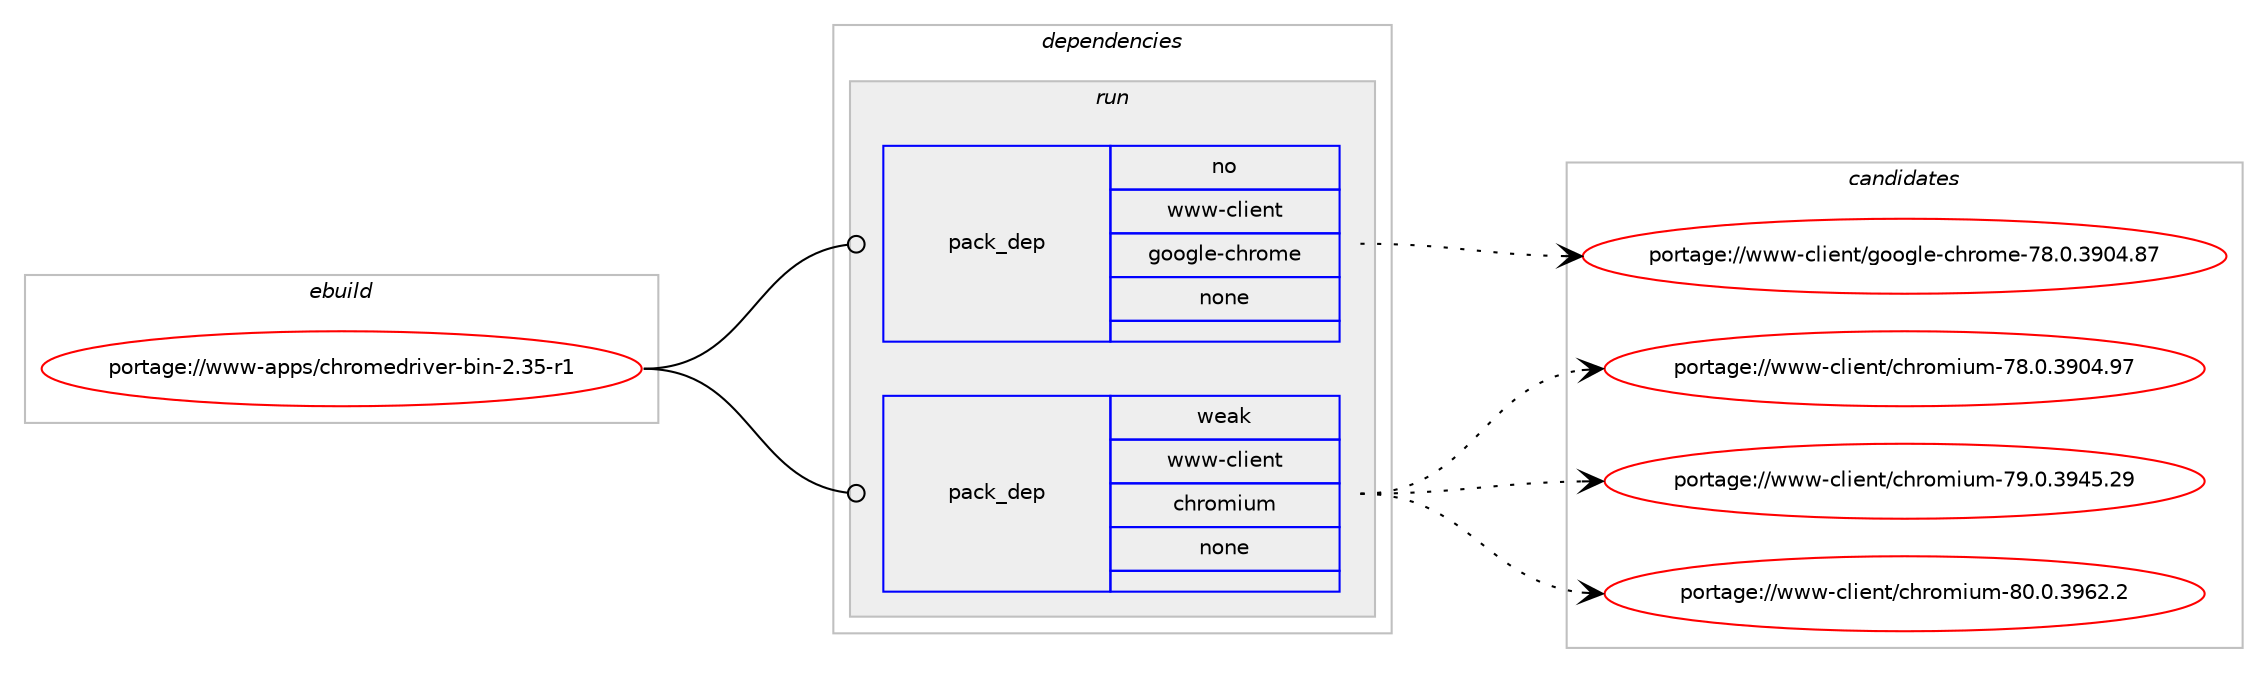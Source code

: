 digraph prolog {

# *************
# Graph options
# *************

newrank=true;
concentrate=true;
compound=true;
graph [rankdir=LR,fontname=Helvetica,fontsize=10,ranksep=1.5];#, ranksep=2.5, nodesep=0.2];
edge  [arrowhead=vee];
node  [fontname=Helvetica,fontsize=10];

# **********
# The ebuild
# **********

subgraph cluster_leftcol {
color=gray;
rank=same;
label=<<i>ebuild</i>>;
id [label="portage://www-apps/chromedriver-bin-2.35-r1", color=red, width=4, href="../www-apps/chromedriver-bin-2.35-r1.svg"];
}

# ****************
# The dependencies
# ****************

subgraph cluster_midcol {
color=gray;
label=<<i>dependencies</i>>;
subgraph cluster_compile {
fillcolor="#eeeeee";
style=filled;
label=<<i>compile</i>>;
}
subgraph cluster_compileandrun {
fillcolor="#eeeeee";
style=filled;
label=<<i>compile and run</i>>;
}
subgraph cluster_run {
fillcolor="#eeeeee";
style=filled;
label=<<i>run</i>>;
subgraph pack323959 {
dependency436965 [label=<<TABLE BORDER="0" CELLBORDER="1" CELLSPACING="0" CELLPADDING="4" WIDTH="220"><TR><TD ROWSPAN="6" CELLPADDING="30">pack_dep</TD></TR><TR><TD WIDTH="110">no</TD></TR><TR><TD>www-client</TD></TR><TR><TD>google-chrome</TD></TR><TR><TD>none</TD></TR><TR><TD></TD></TR></TABLE>>, shape=none, color=blue];
}
id:e -> dependency436965:w [weight=20,style="solid",arrowhead="odot"];
subgraph pack323960 {
dependency436966 [label=<<TABLE BORDER="0" CELLBORDER="1" CELLSPACING="0" CELLPADDING="4" WIDTH="220"><TR><TD ROWSPAN="6" CELLPADDING="30">pack_dep</TD></TR><TR><TD WIDTH="110">weak</TD></TR><TR><TD>www-client</TD></TR><TR><TD>chromium</TD></TR><TR><TD>none</TD></TR><TR><TD></TD></TR></TABLE>>, shape=none, color=blue];
}
id:e -> dependency436966:w [weight=20,style="solid",arrowhead="odot"];
}
}

# **************
# The candidates
# **************

subgraph cluster_choices {
rank=same;
color=gray;
label=<<i>candidates</i>>;

subgraph choice323959 {
color=black;
nodesep=1;
choiceportage119119119459910810510111011647103111111103108101459910411411110910145555646484651574852465655 [label="portage://www-client/google-chrome-78.0.3904.87", color=red, width=4,href="../www-client/google-chrome-78.0.3904.87.svg"];
dependency436965:e -> choiceportage119119119459910810510111011647103111111103108101459910411411110910145555646484651574852465655:w [style=dotted,weight="100"];
}
subgraph choice323960 {
color=black;
nodesep=1;
choiceportage1191191194599108105101110116479910411411110910511710945555646484651574852465755 [label="portage://www-client/chromium-78.0.3904.97", color=red, width=4,href="../www-client/chromium-78.0.3904.97.svg"];
choiceportage1191191194599108105101110116479910411411110910511710945555746484651575253465057 [label="portage://www-client/chromium-79.0.3945.29", color=red, width=4,href="../www-client/chromium-79.0.3945.29.svg"];
choiceportage11911911945991081051011101164799104114111109105117109455648464846515754504650 [label="portage://www-client/chromium-80.0.3962.2", color=red, width=4,href="../www-client/chromium-80.0.3962.2.svg"];
dependency436966:e -> choiceportage1191191194599108105101110116479910411411110910511710945555646484651574852465755:w [style=dotted,weight="100"];
dependency436966:e -> choiceportage1191191194599108105101110116479910411411110910511710945555746484651575253465057:w [style=dotted,weight="100"];
dependency436966:e -> choiceportage11911911945991081051011101164799104114111109105117109455648464846515754504650:w [style=dotted,weight="100"];
}
}

}
